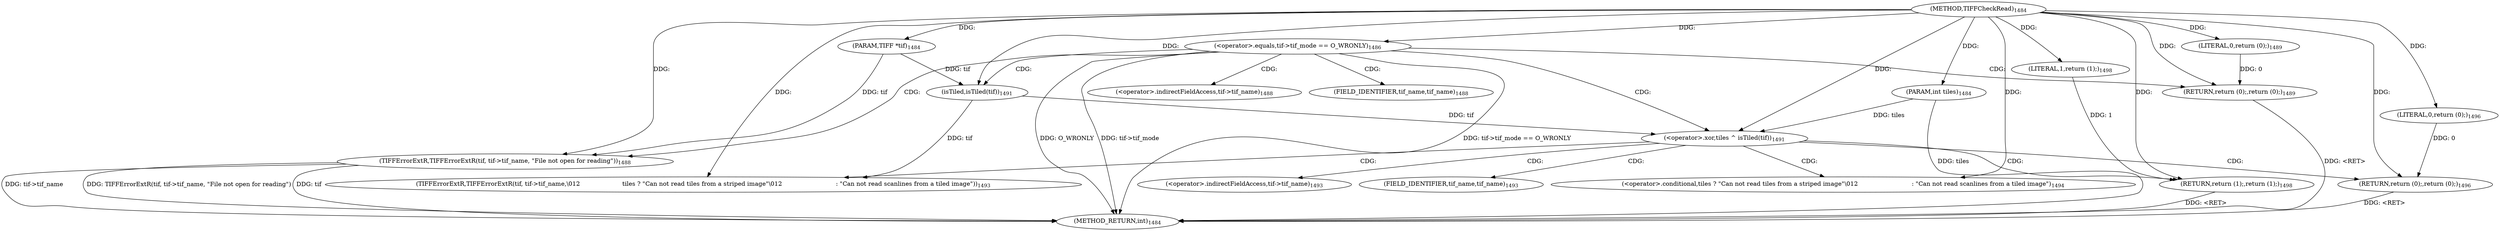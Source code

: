 digraph "TIFFCheckRead" {  
"77542" [label = <(METHOD,TIFFCheckRead)<SUB>1484</SUB>> ]
"77580" [label = <(METHOD_RETURN,int)<SUB>1484</SUB>> ]
"77543" [label = <(PARAM,TIFF *tif)<SUB>1484</SUB>> ]
"77544" [label = <(PARAM,int tiles)<SUB>1484</SUB>> ]
"77578" [label = <(RETURN,return (1);,return (1);)<SUB>1498</SUB>> ]
"77547" [label = <(&lt;operator&gt;.equals,tif-&gt;tif_mode == O_WRONLY)<SUB>1486</SUB>> ]
"77562" [label = <(&lt;operator&gt;.xor,tiles ^ isTiled(tif))<SUB>1491</SUB>> ]
"77579" [label = <(LITERAL,1,return (1);)<SUB>1498</SUB>> ]
"77553" [label = <(TIFFErrorExtR,TIFFErrorExtR(tif, tif-&gt;tif_name, &quot;File not open for reading&quot;))<SUB>1488</SUB>> ]
"77559" [label = <(RETURN,return (0);,return (0);)<SUB>1489</SUB>> ]
"77567" [label = <(TIFFErrorExtR,TIFFErrorExtR(tif, tif-&gt;tif_name,\012                      tiles ? &quot;Can not read tiles from a striped image&quot;\012                            : &quot;Can not read scanlines from a tiled image&quot;))<SUB>1493</SUB>> ]
"77576" [label = <(RETURN,return (0);,return (0);)<SUB>1496</SUB>> ]
"77560" [label = <(LITERAL,0,return (0);)<SUB>1489</SUB>> ]
"77564" [label = <(isTiled,isTiled(tif))<SUB>1491</SUB>> ]
"77577" [label = <(LITERAL,0,return (0);)<SUB>1496</SUB>> ]
"77572" [label = <(&lt;operator&gt;.conditional,tiles ? &quot;Can not read tiles from a striped image&quot;\012                            : &quot;Can not read scanlines from a tiled image&quot;)<SUB>1494</SUB>> ]
"77555" [label = <(&lt;operator&gt;.indirectFieldAccess,tif-&gt;tif_name)<SUB>1488</SUB>> ]
"77569" [label = <(&lt;operator&gt;.indirectFieldAccess,tif-&gt;tif_name)<SUB>1493</SUB>> ]
"77557" [label = <(FIELD_IDENTIFIER,tif_name,tif_name)<SUB>1488</SUB>> ]
"77571" [label = <(FIELD_IDENTIFIER,tif_name,tif_name)<SUB>1493</SUB>> ]
  "77559" -> "77580"  [ label = "DDG: &lt;RET&gt;"] 
  "77576" -> "77580"  [ label = "DDG: &lt;RET&gt;"] 
  "77578" -> "77580"  [ label = "DDG: &lt;RET&gt;"] 
  "77544" -> "77580"  [ label = "DDG: tiles"] 
  "77547" -> "77580"  [ label = "DDG: tif-&gt;tif_mode"] 
  "77547" -> "77580"  [ label = "DDG: tif-&gt;tif_mode == O_WRONLY"] 
  "77553" -> "77580"  [ label = "DDG: tif"] 
  "77553" -> "77580"  [ label = "DDG: tif-&gt;tif_name"] 
  "77553" -> "77580"  [ label = "DDG: TIFFErrorExtR(tif, tif-&gt;tif_name, &quot;File not open for reading&quot;)"] 
  "77547" -> "77580"  [ label = "DDG: O_WRONLY"] 
  "77542" -> "77543"  [ label = "DDG: "] 
  "77542" -> "77544"  [ label = "DDG: "] 
  "77579" -> "77578"  [ label = "DDG: 1"] 
  "77542" -> "77578"  [ label = "DDG: "] 
  "77542" -> "77579"  [ label = "DDG: "] 
  "77542" -> "77547"  [ label = "DDG: "] 
  "77560" -> "77559"  [ label = "DDG: 0"] 
  "77542" -> "77559"  [ label = "DDG: "] 
  "77544" -> "77562"  [ label = "DDG: tiles"] 
  "77542" -> "77562"  [ label = "DDG: "] 
  "77564" -> "77562"  [ label = "DDG: tif"] 
  "77577" -> "77576"  [ label = "DDG: 0"] 
  "77542" -> "77576"  [ label = "DDG: "] 
  "77543" -> "77553"  [ label = "DDG: tif"] 
  "77542" -> "77553"  [ label = "DDG: "] 
  "77542" -> "77560"  [ label = "DDG: "] 
  "77543" -> "77564"  [ label = "DDG: tif"] 
  "77542" -> "77564"  [ label = "DDG: "] 
  "77564" -> "77567"  [ label = "DDG: tif"] 
  "77542" -> "77567"  [ label = "DDG: "] 
  "77542" -> "77577"  [ label = "DDG: "] 
  "77542" -> "77572"  [ label = "DDG: "] 
  "77547" -> "77559"  [ label = "CDG: "] 
  "77547" -> "77562"  [ label = "CDG: "] 
  "77547" -> "77564"  [ label = "CDG: "] 
  "77547" -> "77555"  [ label = "CDG: "] 
  "77547" -> "77553"  [ label = "CDG: "] 
  "77547" -> "77557"  [ label = "CDG: "] 
  "77562" -> "77569"  [ label = "CDG: "] 
  "77562" -> "77578"  [ label = "CDG: "] 
  "77562" -> "77576"  [ label = "CDG: "] 
  "77562" -> "77571"  [ label = "CDG: "] 
  "77562" -> "77567"  [ label = "CDG: "] 
  "77562" -> "77572"  [ label = "CDG: "] 
}
